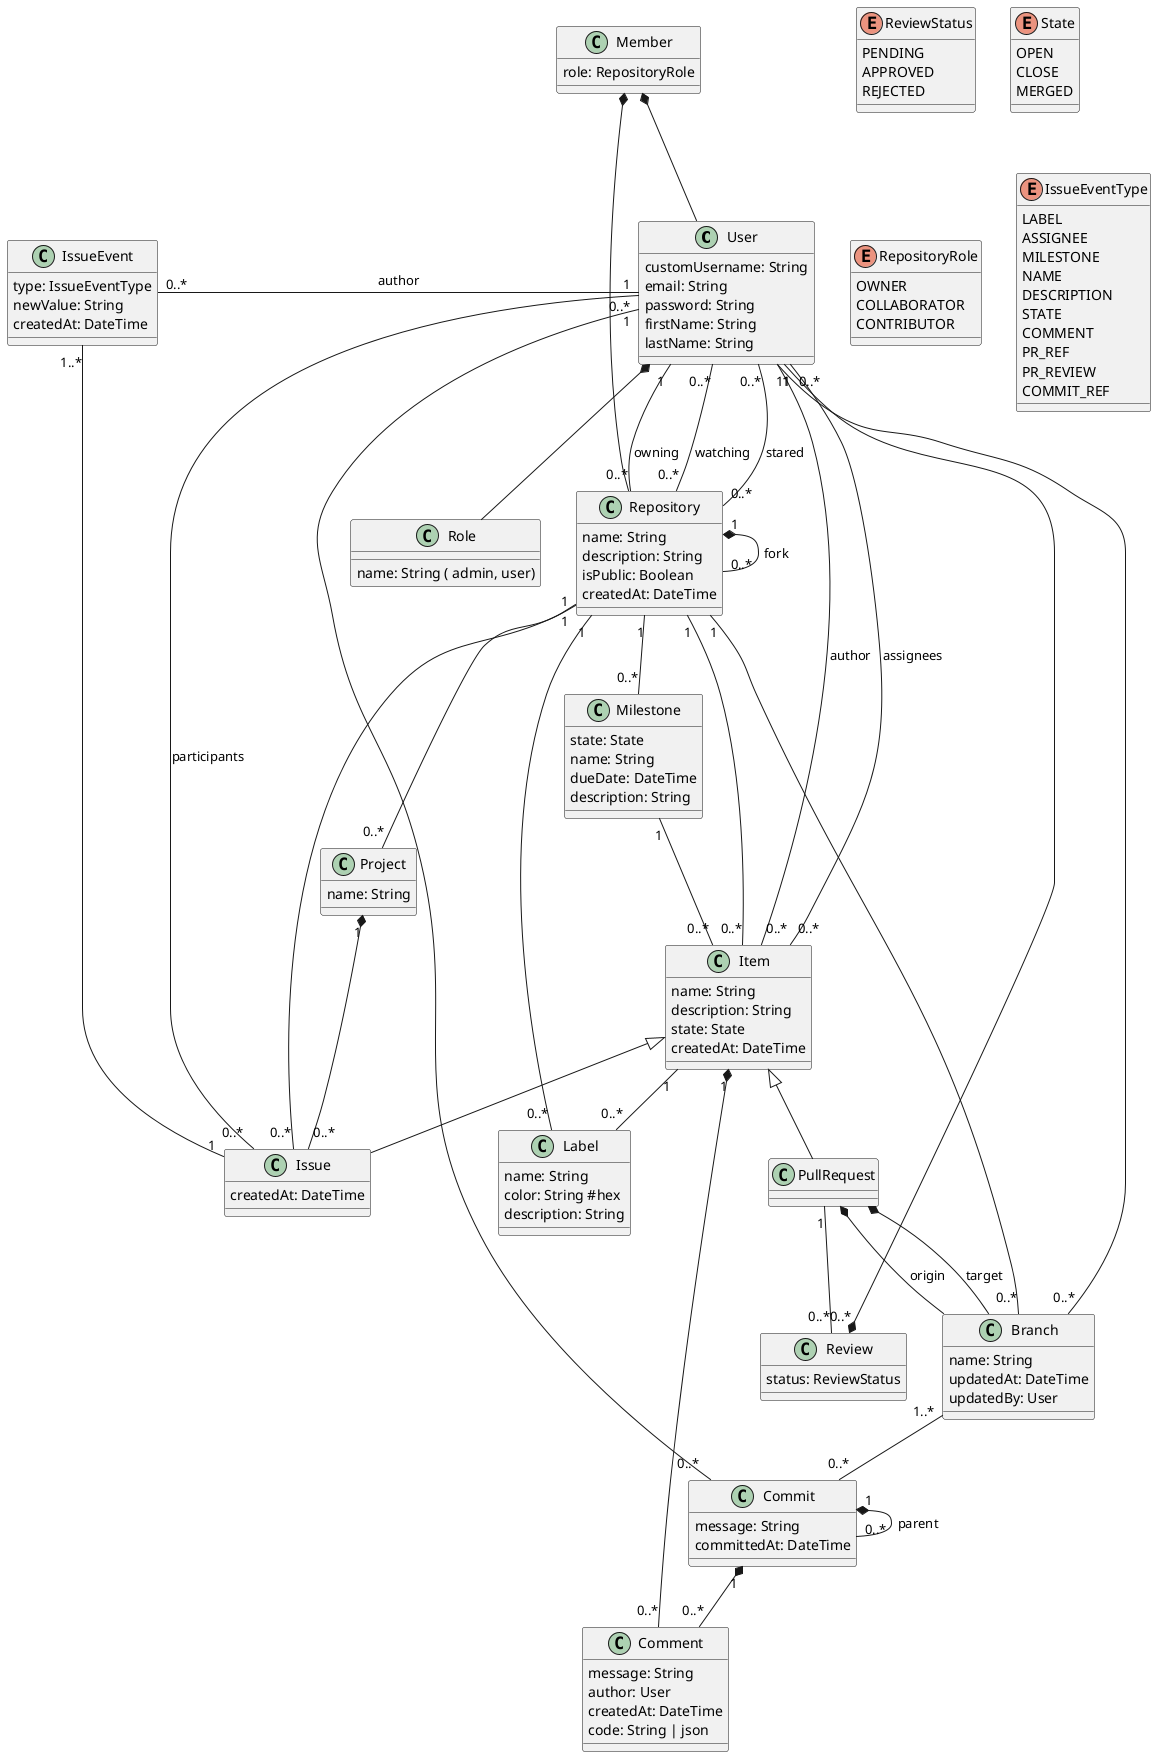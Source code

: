 @startuml
class User {
    customUsername: String
    email: String
    password: String
    firstName: String
    lastName: String
}

class Role {
    name: String ( admin, user)
}

class Member {
    role: RepositoryRole
}

class Repository {
    name: String
    description: String
    isPublic: Boolean
    createdAt: DateTime
}

class Review {
    status: ReviewStatus
}

class Branch {
    name: String
    updatedAt: DateTime
    updatedBy: User
}

class Milestone {
    state: State
    name: String
    dueDate: DateTime
    description: String
}

class Project {
    name: String
}

class Issue {
    createdAt: DateTime
}

class PullRequest {}

class Commit {
    message: String
    committedAt: DateTime
}

class IssueEvent {
    type: IssueEventType
    newValue: String
    createdAt: DateTime
}

class Comment {
    message: String
    author: User
    createdAt: DateTime
    code: String | json
}
class Item {
    name: String
    description: String
    state: State
    createdAt: DateTime
}
class Label {
    name: String
    color: String #hex
    description: String
}

enum ReviewStatus {
    PENDING
    APPROVED
    REJECTED
}

enum State {
    OPEN
    CLOSE
    MERGED
}
enum RepositoryRole {
    OWNER
    COLLABORATOR
    CONTRIBUTOR
}

enum IssueEventType {
    LABEL
    ASSIGNEE
    MILESTONE
    NAME
    DESCRIPTION
    STATE
    COMMENT
    PR_REF
    PR_REVIEW
    COMMIT_REF
}

Member *-- User
Member *-- Repository

User *-- Role
User "0..*" -- "0..*" Repository: watching
User "0..*" -- "0..*" Repository: stared
User "1" -- "0..*" Repository: owning
User "1" -- "0..*" Branch

User "0..*" -- "0..*" Issue: participants
User "1" -- "0..*" Commit

User "1" --* "0..*" Review
PullRequest "1" -- "0..*" Review

Repository "1" *-- "0..*" Repository : fork
Repository  "1" -- "0..*" Branch
Repository  "1" -- "0..*" Milestone
Repository  "1" -- "0..*" Project
Repository  "1" -- "0..*" Label
Repository  "1" -- "0..*" Issue
Repository  "1" -- "0..*" Item

Item <|-- Issue
Item <|-- PullRequest
Milestone "1" -- "0..*" Item
Item "1" *-- "0..*" Comment
Item "1" -- "0..*" Label
User "1" -- "0..*" Item: author
Item "0..*" -- "0..*" User: assignees

Branch "1..*" -- "0..*" Commit
Commit "1" *-- "0..*" Commit : parent
Commit "1" *-- "0..*" Comment

PullRequest *-- Branch: origin
PullRequest *-- Branch: target

Project "1" *-- "0..*" Issue
Issue "1" -- "1..*" IssueEvent

IssueEvent "0..*" - "1" User: author

@enduml
